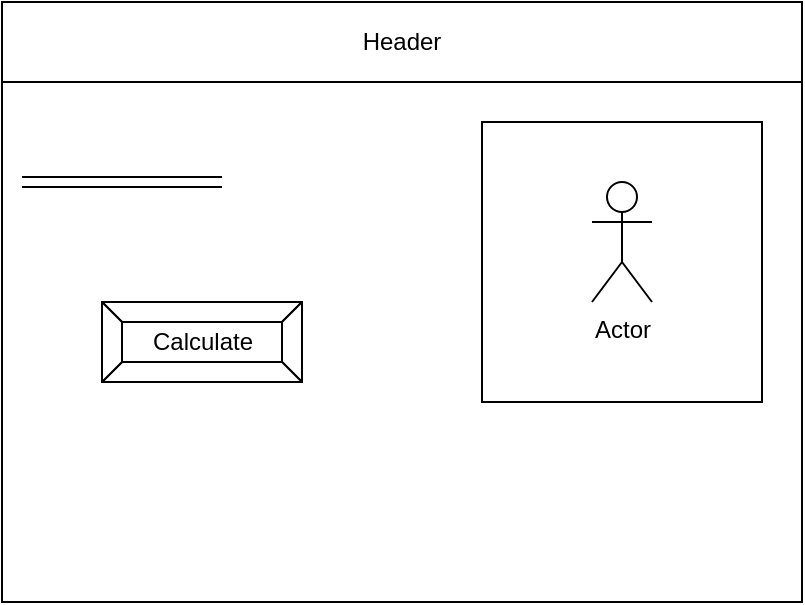 <mxfile>
    <diagram id="pIaEtrtLPv3HG8r1JEND" name="Page-1">
        <mxGraphModel dx="908" dy="628" grid="1" gridSize="10" guides="1" tooltips="1" connect="1" arrows="1" fold="1" page="1" pageScale="1" pageWidth="850" pageHeight="1100" math="0" shadow="0">
            <root>
                <mxCell id="0"/>
                <mxCell id="1" parent="0"/>
                <mxCell id="6" value="" style="rounded=0;whiteSpace=wrap;html=1;" vertex="1" parent="1">
                    <mxGeometry x="80" y="80" width="400" height="300" as="geometry"/>
                </mxCell>
                <mxCell id="7" value="Header" style="rounded=0;whiteSpace=wrap;html=1;" vertex="1" parent="1">
                    <mxGeometry x="80" y="80" width="400" height="40" as="geometry"/>
                </mxCell>
                <mxCell id="8" value="Calculate" style="labelPosition=center;verticalLabelPosition=middle;align=center;html=1;shape=mxgraph.basic.button;dx=10;" vertex="1" parent="1">
                    <mxGeometry x="130" y="230" width="100" height="40" as="geometry"/>
                </mxCell>
                <mxCell id="9" value="" style="shape=link;html=1;width=-5;" edge="1" parent="1">
                    <mxGeometry width="100" relative="1" as="geometry">
                        <mxPoint x="90" y="170" as="sourcePoint"/>
                        <mxPoint x="190" y="170" as="targetPoint"/>
                    </mxGeometry>
                </mxCell>
                <mxCell id="11" value="" style="whiteSpace=wrap;html=1;aspect=fixed;" vertex="1" parent="1">
                    <mxGeometry x="320" y="140" width="140" height="140" as="geometry"/>
                </mxCell>
                <mxCell id="12" value="Actor" style="shape=umlActor;verticalLabelPosition=bottom;verticalAlign=top;html=1;outlineConnect=0;" vertex="1" parent="1">
                    <mxGeometry x="375" y="170" width="30" height="60" as="geometry"/>
                </mxCell>
            </root>
        </mxGraphModel>
    </diagram>
</mxfile>